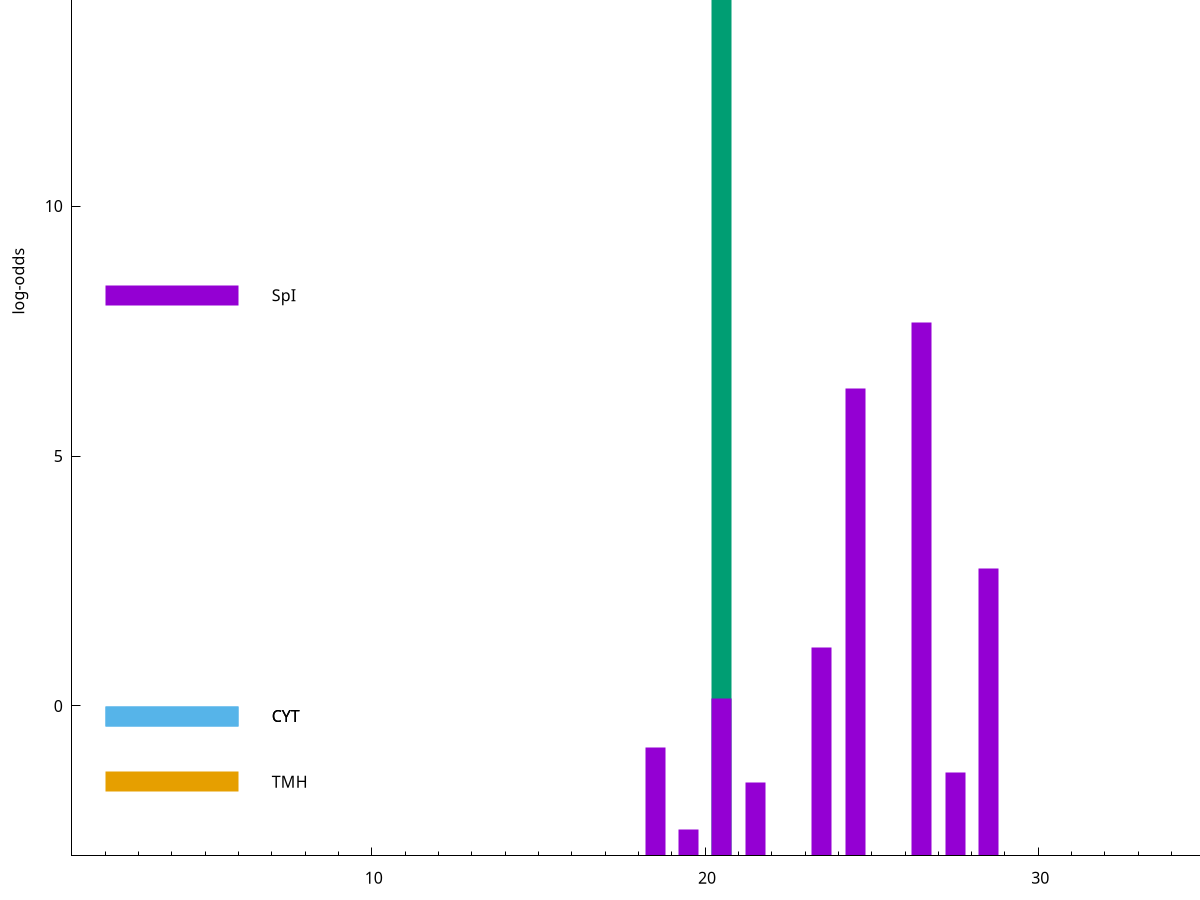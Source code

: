 set title "LipoP predictions for SRR4017849.gff"
set size 2., 1.4
set xrange [1:70] 
set mxtics 10
set yrange [-3:20]
set y2range [0:23]
set ylabel "log-odds"
set term postscript eps color solid "Helvetica" 30
set output "SRR4017849.gff88.eps"
set arrow from 2,17.9109 to 6,17.9109 nohead lt 2 lw 20
set label "SpII" at 7,17.9109
set arrow from 2,8.2164 to 6,8.2164 nohead lt 1 lw 20
set label "SpI" at 7,8.2164
set arrow from 2,-0.200913 to 6,-0.200913 nohead lt 3 lw 20
set label "CYT" at 7,-0.200913
set arrow from 2,-0.200913 to 6,-0.200913 nohead lt 3 lw 20
set label "CYT" at 7,-0.200913
set arrow from 2,-1.51395 to 6,-1.51395 nohead lt 4 lw 20
set label "TMH" at 7,-1.51395
set arrow from 2,17.9109 to 6,17.9109 nohead lt 2 lw 20
set label "SpII" at 7,17.9109
# NOTE: The scores below are the log-odds scores with the threshold
# NOTE: subtracted (a hack to make gnuplot make the histogram all
# NOTE: look nice).
plot "-" axes x1y2 title "" with impulses lt 2 lw 20, "-" axes x1y2 title "" with impulses lt 1 lw 20
20.500000 20.910900
e
26.500000 10.675990
24.500000 9.342780
28.500000 5.748800
23.500000 4.176740
20.500000 3.154309
18.500000 2.164143
27.500000 1.672010
21.500000 1.468060
19.500000 0.534270
e
exit
